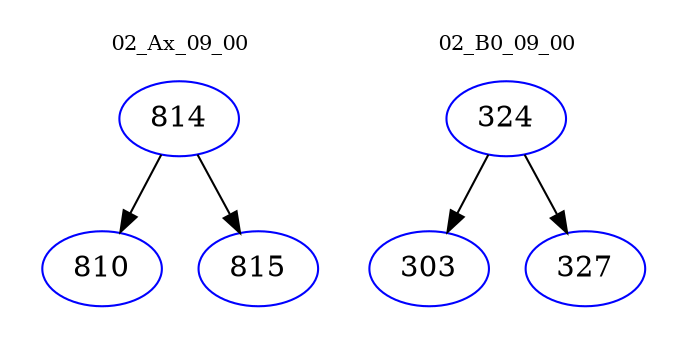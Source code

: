 digraph{
subgraph cluster_0 {
color = white
label = "02_Ax_09_00";
fontsize=10;
T0_814 [label="814", color="blue"]
T0_814 -> T0_810 [color="black"]
T0_810 [label="810", color="blue"]
T0_814 -> T0_815 [color="black"]
T0_815 [label="815", color="blue"]
}
subgraph cluster_1 {
color = white
label = "02_B0_09_00";
fontsize=10;
T1_324 [label="324", color="blue"]
T1_324 -> T1_303 [color="black"]
T1_303 [label="303", color="blue"]
T1_324 -> T1_327 [color="black"]
T1_327 [label="327", color="blue"]
}
}
